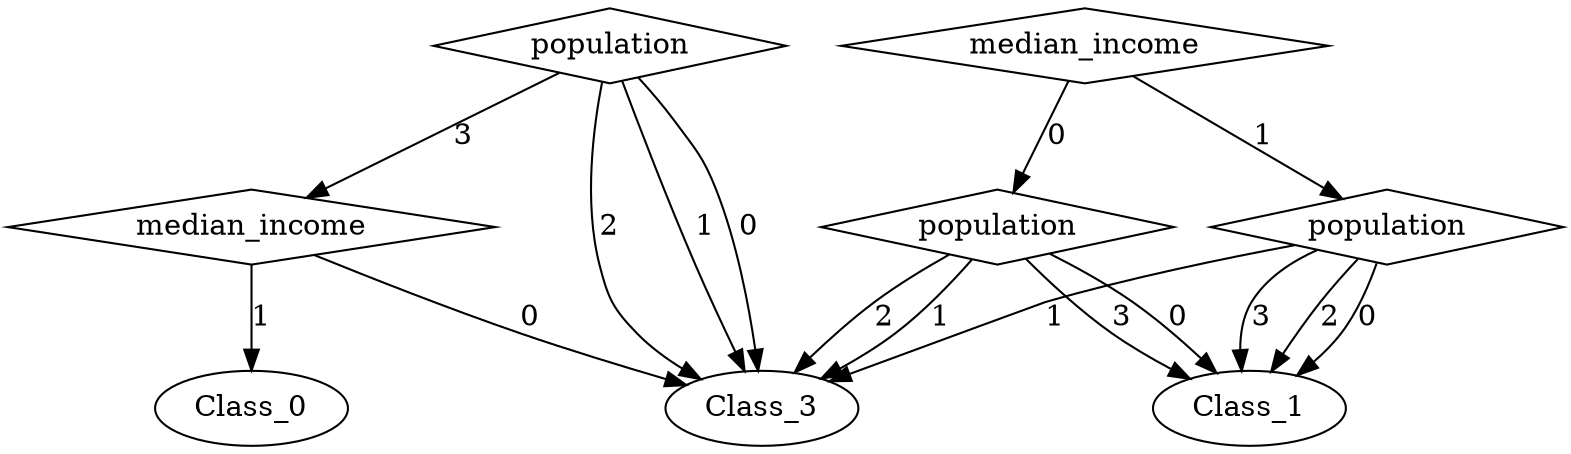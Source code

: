 digraph {
node [label=Class_0,style=""] Class_0
node [label=Class_3,style=""] Class_3
node [label=Class_3,style=""] Class_3
node [label=Class_3,style=""] Class_3
node [label=Class_3,style=""] Class_3
node [label=Class_1,style=""] Class_1
node [label=Class_3,style=""] Class_3
node [label=Class_3,style=""] Class_3
node [label=Class_1,style=""] Class_1
node [label=Class_1,style=""] Class_1
node [label=Class_1,style=""] Class_1
node [label=Class_3,style=""] Class_3
node [label=Class_1,style=""] Class_1
node [label=median_income,shape="diamond",style=""] 4
node [label=population,shape="diamond",style=""] 3
node [label=population,shape="diamond",style=""] 2
node [label=population,shape="diamond",style=""] 1
node [label=median_income,shape="diamond",style=""] 0

4 -> Class_0 [label="1"]
4 -> Class_3 [label="0"]
3 -> 4 [label="3"]
3 -> Class_3 [label="2"]
3 -> Class_3 [label="1"]
3 -> Class_3 [label="0"]
2 -> Class_1 [label="3"]
2 -> Class_3 [label="2"]
2 -> Class_3 [label="1"]
2 -> Class_1 [label="0"]
1 -> Class_1 [label="3"]
1 -> Class_1 [label="2"]
1 -> Class_3 [label="1"]
1 -> Class_1 [label="0"]
0 -> 1 [label="1"]
0 -> 2 [label="0"]
}